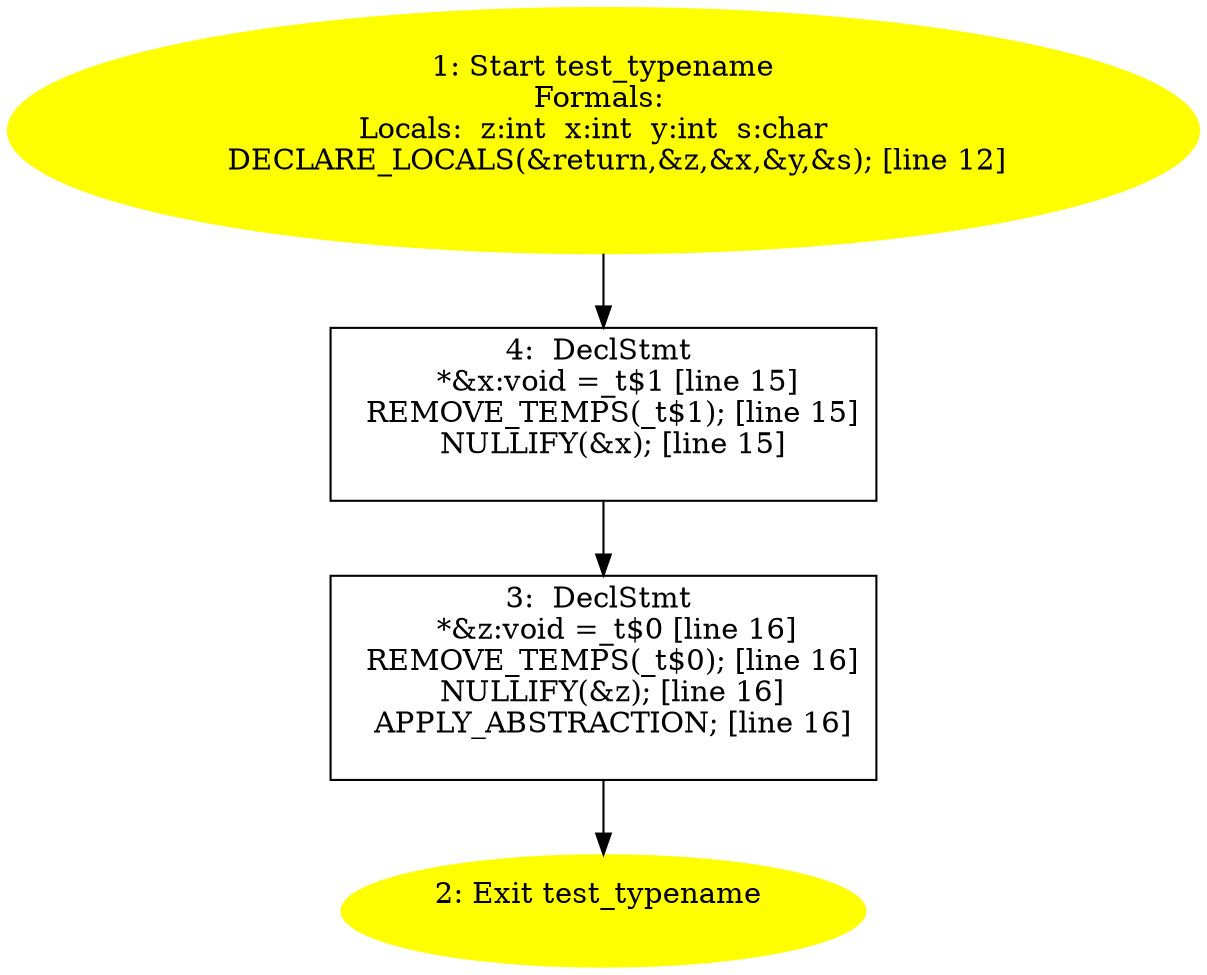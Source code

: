 /* @generated */
digraph iCFG {
4 [label="4:  DeclStmt \n   *&x:void =_t$1 [line 15]\n  REMOVE_TEMPS(_t$1); [line 15]\n  NULLIFY(&x); [line 15]\n " shape="box"]
	

	 4 -> 3 ;
3 [label="3:  DeclStmt \n   *&z:void =_t$0 [line 16]\n  REMOVE_TEMPS(_t$0); [line 16]\n  NULLIFY(&z); [line 16]\n  APPLY_ABSTRACTION; [line 16]\n " shape="box"]
	

	 3 -> 2 ;
2 [label="2: Exit test_typename \n  " color=yellow style=filled]
	

1 [label="1: Start test_typename\nFormals: \nLocals:  z:int  x:int  y:int  s:char  \n   DECLARE_LOCALS(&return,&z,&x,&y,&s); [line 12]\n " color=yellow style=filled]
	

	 1 -> 4 ;
}

